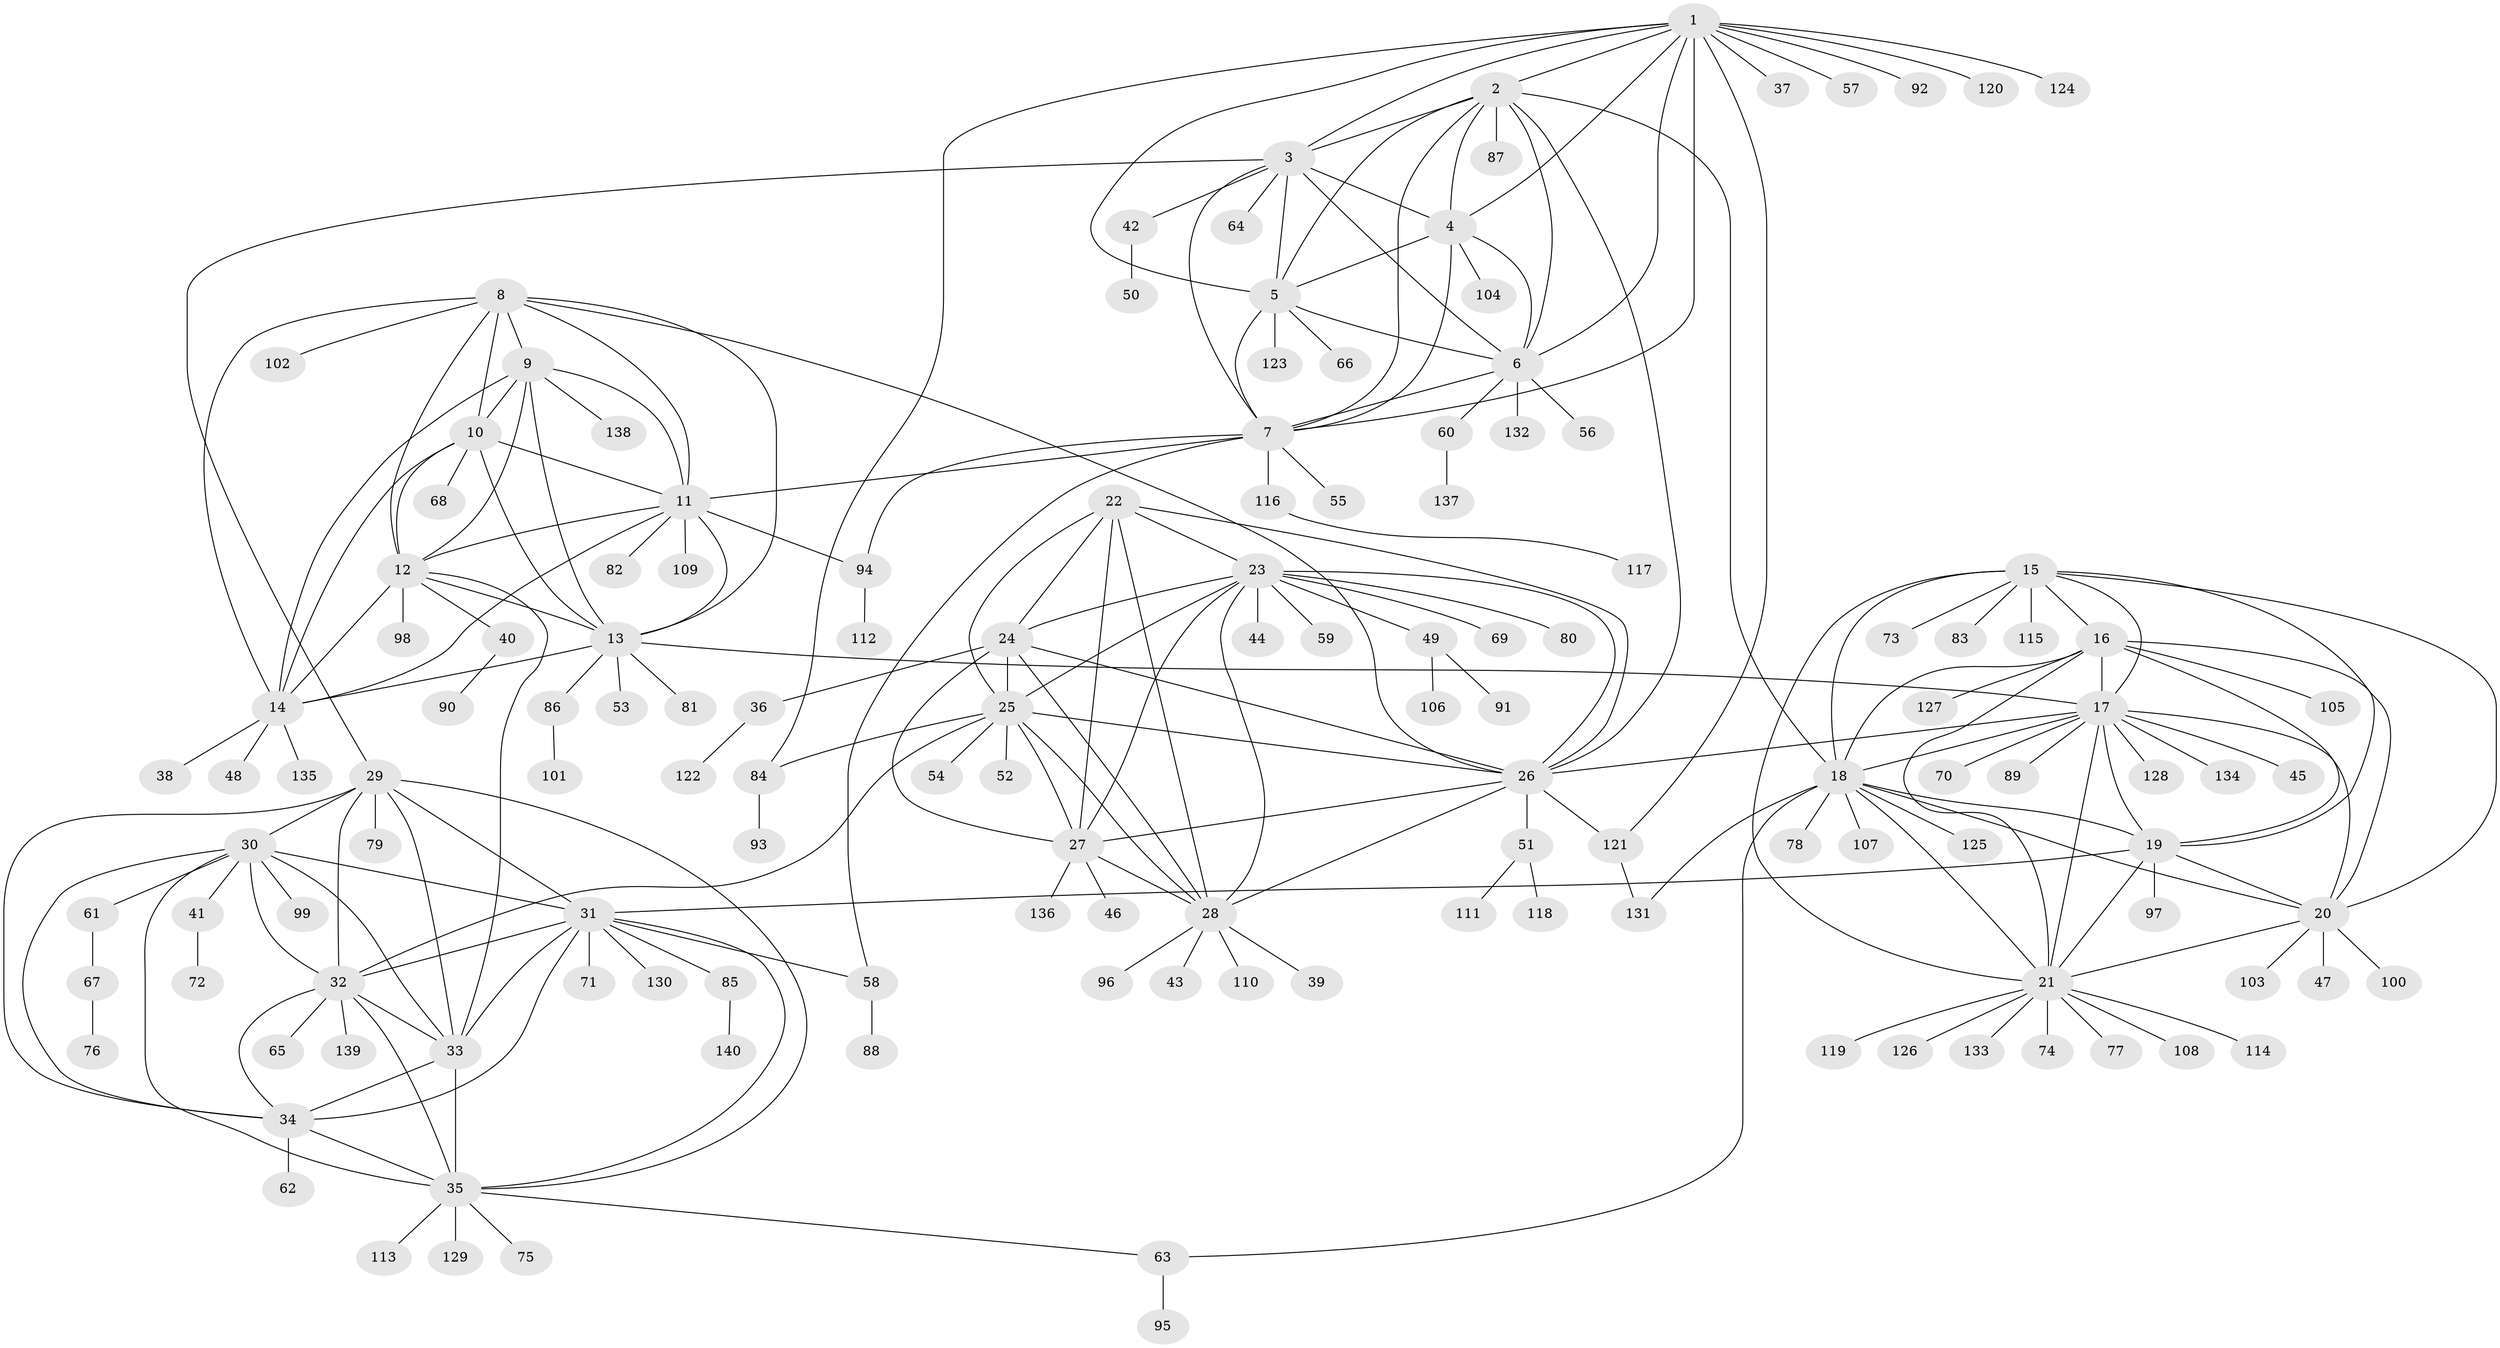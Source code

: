 // coarse degree distribution, {14: 0.00909090909090909, 6: 0.05454545454545454, 10: 0.00909090909090909, 4: 0.02727272727272727, 8: 0.03636363636363636, 9: 0.02727272727272727, 5: 0.01818181818181818, 13: 0.00909090909090909, 17: 0.00909090909090909, 12: 0.01818181818181818, 1: 0.6727272727272727, 2: 0.06363636363636363, 3: 0.045454545454545456}
// Generated by graph-tools (version 1.1) at 2025/52/02/27/25 19:52:22]
// undirected, 140 vertices, 226 edges
graph export_dot {
graph [start="1"]
  node [color=gray90,style=filled];
  1;
  2;
  3;
  4;
  5;
  6;
  7;
  8;
  9;
  10;
  11;
  12;
  13;
  14;
  15;
  16;
  17;
  18;
  19;
  20;
  21;
  22;
  23;
  24;
  25;
  26;
  27;
  28;
  29;
  30;
  31;
  32;
  33;
  34;
  35;
  36;
  37;
  38;
  39;
  40;
  41;
  42;
  43;
  44;
  45;
  46;
  47;
  48;
  49;
  50;
  51;
  52;
  53;
  54;
  55;
  56;
  57;
  58;
  59;
  60;
  61;
  62;
  63;
  64;
  65;
  66;
  67;
  68;
  69;
  70;
  71;
  72;
  73;
  74;
  75;
  76;
  77;
  78;
  79;
  80;
  81;
  82;
  83;
  84;
  85;
  86;
  87;
  88;
  89;
  90;
  91;
  92;
  93;
  94;
  95;
  96;
  97;
  98;
  99;
  100;
  101;
  102;
  103;
  104;
  105;
  106;
  107;
  108;
  109;
  110;
  111;
  112;
  113;
  114;
  115;
  116;
  117;
  118;
  119;
  120;
  121;
  122;
  123;
  124;
  125;
  126;
  127;
  128;
  129;
  130;
  131;
  132;
  133;
  134;
  135;
  136;
  137;
  138;
  139;
  140;
  1 -- 2;
  1 -- 3;
  1 -- 4;
  1 -- 5;
  1 -- 6;
  1 -- 7;
  1 -- 37;
  1 -- 57;
  1 -- 84;
  1 -- 92;
  1 -- 120;
  1 -- 121;
  1 -- 124;
  2 -- 3;
  2 -- 4;
  2 -- 5;
  2 -- 6;
  2 -- 7;
  2 -- 18;
  2 -- 26;
  2 -- 87;
  3 -- 4;
  3 -- 5;
  3 -- 6;
  3 -- 7;
  3 -- 29;
  3 -- 42;
  3 -- 64;
  4 -- 5;
  4 -- 6;
  4 -- 7;
  4 -- 104;
  5 -- 6;
  5 -- 7;
  5 -- 66;
  5 -- 123;
  6 -- 7;
  6 -- 56;
  6 -- 60;
  6 -- 132;
  7 -- 11;
  7 -- 55;
  7 -- 58;
  7 -- 94;
  7 -- 116;
  8 -- 9;
  8 -- 10;
  8 -- 11;
  8 -- 12;
  8 -- 13;
  8 -- 14;
  8 -- 26;
  8 -- 102;
  9 -- 10;
  9 -- 11;
  9 -- 12;
  9 -- 13;
  9 -- 14;
  9 -- 138;
  10 -- 11;
  10 -- 12;
  10 -- 13;
  10 -- 14;
  10 -- 68;
  11 -- 12;
  11 -- 13;
  11 -- 14;
  11 -- 82;
  11 -- 94;
  11 -- 109;
  12 -- 13;
  12 -- 14;
  12 -- 33;
  12 -- 40;
  12 -- 98;
  13 -- 14;
  13 -- 17;
  13 -- 53;
  13 -- 81;
  13 -- 86;
  14 -- 38;
  14 -- 48;
  14 -- 135;
  15 -- 16;
  15 -- 17;
  15 -- 18;
  15 -- 19;
  15 -- 20;
  15 -- 21;
  15 -- 73;
  15 -- 83;
  15 -- 115;
  16 -- 17;
  16 -- 18;
  16 -- 19;
  16 -- 20;
  16 -- 21;
  16 -- 105;
  16 -- 127;
  17 -- 18;
  17 -- 19;
  17 -- 20;
  17 -- 21;
  17 -- 26;
  17 -- 45;
  17 -- 70;
  17 -- 89;
  17 -- 128;
  17 -- 134;
  18 -- 19;
  18 -- 20;
  18 -- 21;
  18 -- 63;
  18 -- 78;
  18 -- 107;
  18 -- 125;
  18 -- 131;
  19 -- 20;
  19 -- 21;
  19 -- 31;
  19 -- 97;
  20 -- 21;
  20 -- 47;
  20 -- 100;
  20 -- 103;
  21 -- 74;
  21 -- 77;
  21 -- 108;
  21 -- 114;
  21 -- 119;
  21 -- 126;
  21 -- 133;
  22 -- 23;
  22 -- 24;
  22 -- 25;
  22 -- 26;
  22 -- 27;
  22 -- 28;
  23 -- 24;
  23 -- 25;
  23 -- 26;
  23 -- 27;
  23 -- 28;
  23 -- 44;
  23 -- 49;
  23 -- 59;
  23 -- 69;
  23 -- 80;
  24 -- 25;
  24 -- 26;
  24 -- 27;
  24 -- 28;
  24 -- 36;
  25 -- 26;
  25 -- 27;
  25 -- 28;
  25 -- 32;
  25 -- 52;
  25 -- 54;
  25 -- 84;
  26 -- 27;
  26 -- 28;
  26 -- 51;
  26 -- 121;
  27 -- 28;
  27 -- 46;
  27 -- 136;
  28 -- 39;
  28 -- 43;
  28 -- 96;
  28 -- 110;
  29 -- 30;
  29 -- 31;
  29 -- 32;
  29 -- 33;
  29 -- 34;
  29 -- 35;
  29 -- 79;
  30 -- 31;
  30 -- 32;
  30 -- 33;
  30 -- 34;
  30 -- 35;
  30 -- 41;
  30 -- 61;
  30 -- 99;
  31 -- 32;
  31 -- 33;
  31 -- 34;
  31 -- 35;
  31 -- 58;
  31 -- 71;
  31 -- 85;
  31 -- 130;
  32 -- 33;
  32 -- 34;
  32 -- 35;
  32 -- 65;
  32 -- 139;
  33 -- 34;
  33 -- 35;
  34 -- 35;
  34 -- 62;
  35 -- 63;
  35 -- 75;
  35 -- 113;
  35 -- 129;
  36 -- 122;
  40 -- 90;
  41 -- 72;
  42 -- 50;
  49 -- 91;
  49 -- 106;
  51 -- 111;
  51 -- 118;
  58 -- 88;
  60 -- 137;
  61 -- 67;
  63 -- 95;
  67 -- 76;
  84 -- 93;
  85 -- 140;
  86 -- 101;
  94 -- 112;
  116 -- 117;
  121 -- 131;
}
